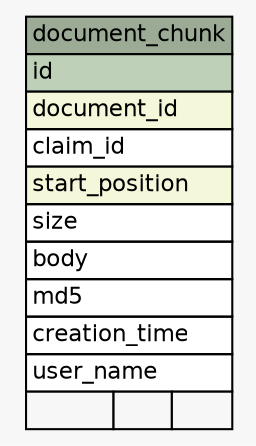 // dot 2.36.0 on Windows 10 10.0
// SchemaSpy rev 590
digraph "document_chunk" {
  graph [
    rankdir="RL"
    bgcolor="#f7f7f7"
    nodesep="0.18"
    ranksep="0.46"
    fontname="Helvetica"
    fontsize="11"
  ];
  node [
    fontname="Helvetica"
    fontsize="11"
    shape="plaintext"
  ];
  edge [
    arrowsize="0.8"
  ];
  "document_chunk" [
    label=<
    <TABLE BORDER="0" CELLBORDER="1" CELLSPACING="0" BGCOLOR="#ffffff">
      <TR><TD COLSPAN="3" BGCOLOR="#9bab96" ALIGN="CENTER">document_chunk</TD></TR>
      <TR><TD PORT="id" COLSPAN="3" BGCOLOR="#bed1b8" ALIGN="LEFT">id</TD></TR>
      <TR><TD PORT="document_id" COLSPAN="3" BGCOLOR="#f4f7da" ALIGN="LEFT">document_id</TD></TR>
      <TR><TD PORT="claim_id" COLSPAN="3" ALIGN="LEFT">claim_id</TD></TR>
      <TR><TD PORT="start_position" COLSPAN="3" BGCOLOR="#f4f7da" ALIGN="LEFT">start_position</TD></TR>
      <TR><TD PORT="size" COLSPAN="3" ALIGN="LEFT">size</TD></TR>
      <TR><TD PORT="body" COLSPAN="3" ALIGN="LEFT">body</TD></TR>
      <TR><TD PORT="md5" COLSPAN="3" ALIGN="LEFT">md5</TD></TR>
      <TR><TD PORT="creation_time" COLSPAN="3" ALIGN="LEFT">creation_time</TD></TR>
      <TR><TD PORT="user_name" COLSPAN="3" ALIGN="LEFT">user_name</TD></TR>
      <TR><TD ALIGN="LEFT" BGCOLOR="#f7f7f7">  </TD><TD ALIGN="RIGHT" BGCOLOR="#f7f7f7">  </TD><TD ALIGN="RIGHT" BGCOLOR="#f7f7f7">  </TD></TR>
    </TABLE>>
    URL="tables/document_chunk.html"
    tooltip="document_chunk"
  ];
}
